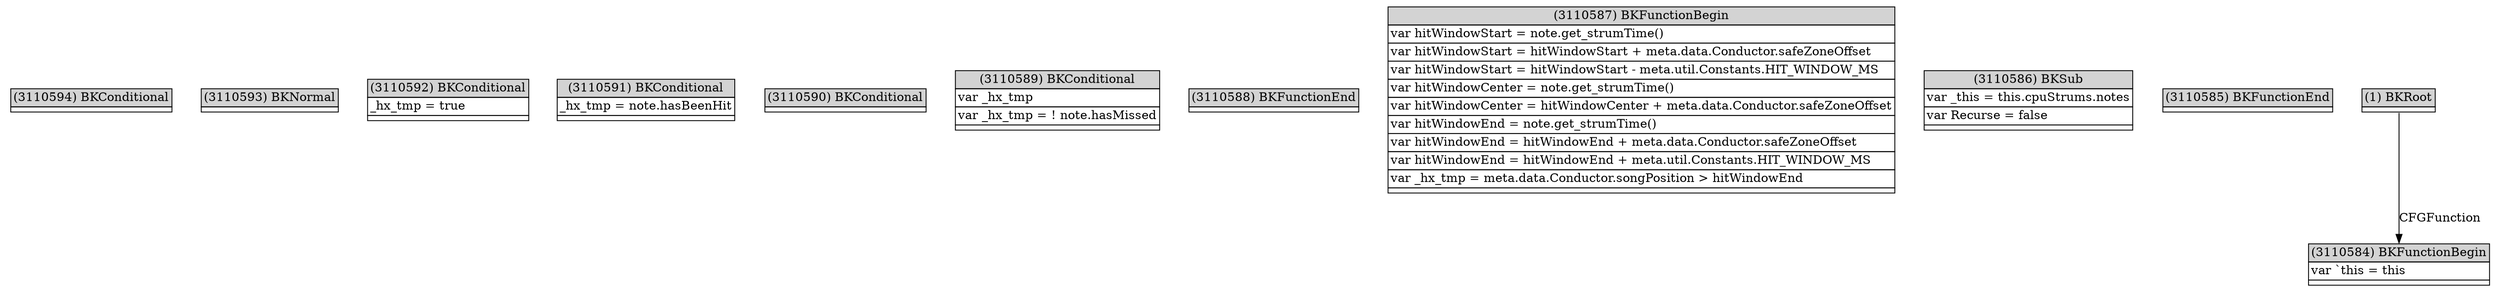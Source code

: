 digraph graphname {
	node [shape=plaintext];
n3110594[label=<<table BORDER="0" CELLBORDER="1" CELLSPACING="0">
	<tr><td port="in" bgcolor="lightgray">(3110594) BKConditional</td></tr>
	<tr><td port="out"></td></tr>
</table>>];
n3110593[label=<<table BORDER="0" CELLBORDER="1" CELLSPACING="0">
	<tr><td port="in" bgcolor="lightgray">(3110593) BKNormal</td></tr>
	<tr><td port="out"></td></tr>
</table>>];
n3110592[label=<<table BORDER="0" CELLBORDER="1" CELLSPACING="0">
	<tr><td port="in" bgcolor="lightgray">(3110592) BKConditional</td></tr>
	<tr><td port="e0" align="left">_hx_tmp = true</td></tr>
	<tr><td port="out"></td></tr>
</table>>];
n3110591[label=<<table BORDER="0" CELLBORDER="1" CELLSPACING="0">
	<tr><td port="in" bgcolor="lightgray">(3110591) BKConditional</td></tr>
	<tr><td port="e0" align="left">_hx_tmp = note.hasBeenHit</td></tr>
	<tr><td port="out"></td></tr>
</table>>];
n3110590[label=<<table BORDER="0" CELLBORDER="1" CELLSPACING="0">
	<tr><td port="in" bgcolor="lightgray">(3110590) BKConditional</td></tr>
	<tr><td port="out"></td></tr>
</table>>];
n3110589[label=<<table BORDER="0" CELLBORDER="1" CELLSPACING="0">
	<tr><td port="in" bgcolor="lightgray">(3110589) BKConditional</td></tr>
	<tr><td port="e0" align="left">var _hx_tmp</td></tr>
	<tr><td port="e1" align="left">var _hx_tmp = ! note.hasMissed</td></tr>
	<tr><td port="out"></td></tr>
</table>>];
n3110588[label=<<table BORDER="0" CELLBORDER="1" CELLSPACING="0">
	<tr><td port="in" bgcolor="lightgray">(3110588) BKFunctionEnd</td></tr>
	<tr><td port="out"></td></tr>
</table>>];
n3110587[label=<<table BORDER="0" CELLBORDER="1" CELLSPACING="0">
	<tr><td port="in" bgcolor="lightgray">(3110587) BKFunctionBegin</td></tr>
	<tr><td port="e0" align="left">var hitWindowStart = note.get_strumTime()</td></tr>
	<tr><td port="e1" align="left">var hitWindowStart = hitWindowStart + meta.data.Conductor.safeZoneOffset</td></tr>
	<tr><td port="e2" align="left">var hitWindowStart = hitWindowStart - meta.util.Constants.HIT_WINDOW_MS</td></tr>
	<tr><td port="e3" align="left">var hitWindowCenter = note.get_strumTime()</td></tr>
	<tr><td port="e4" align="left">var hitWindowCenter = hitWindowCenter + meta.data.Conductor.safeZoneOffset</td></tr>
	<tr><td port="e5" align="left">var hitWindowEnd = note.get_strumTime()</td></tr>
	<tr><td port="e6" align="left">var hitWindowEnd = hitWindowEnd + meta.data.Conductor.safeZoneOffset</td></tr>
	<tr><td port="e7" align="left">var hitWindowEnd = hitWindowEnd + meta.util.Constants.HIT_WINDOW_MS</td></tr>
	<tr><td port="e8" align="left">var _hx_tmp = meta.data.Conductor.songPosition &gt; hitWindowEnd</td></tr>
	<tr><td port="out"></td></tr>
</table>>];
n3110586[label=<<table BORDER="0" CELLBORDER="1" CELLSPACING="0">
	<tr><td port="in" bgcolor="lightgray">(3110586) BKSub</td></tr>
	<tr><td port="e0" align="left">var _this = this.cpuStrums.notes</td></tr>
	<tr><td port="e1" align="left">var Recurse = false</td></tr>
	<tr><td port="out"></td></tr>
</table>>];
n3110585[label=<<table BORDER="0" CELLBORDER="1" CELLSPACING="0">
	<tr><td port="in" bgcolor="lightgray">(3110585) BKFunctionEnd</td></tr>
	<tr><td port="out"></td></tr>
</table>>];
n3110584[label=<<table BORDER="0" CELLBORDER="1" CELLSPACING="0">
	<tr><td port="in" bgcolor="lightgray">(3110584) BKFunctionBegin</td></tr>
	<tr><td port="e0" align="left">var `this = this</td></tr>
	<tr><td port="out"></td></tr>
</table>>];
n1[label=<<table BORDER="0" CELLBORDER="1" CELLSPACING="0">
	<tr><td port="in" bgcolor="lightgray">(1) BKRoot</td></tr>
	<tr><td port="out"></td></tr>
</table>>];
n1:out -> n3110584:in[label="CFGFunction"];
}
